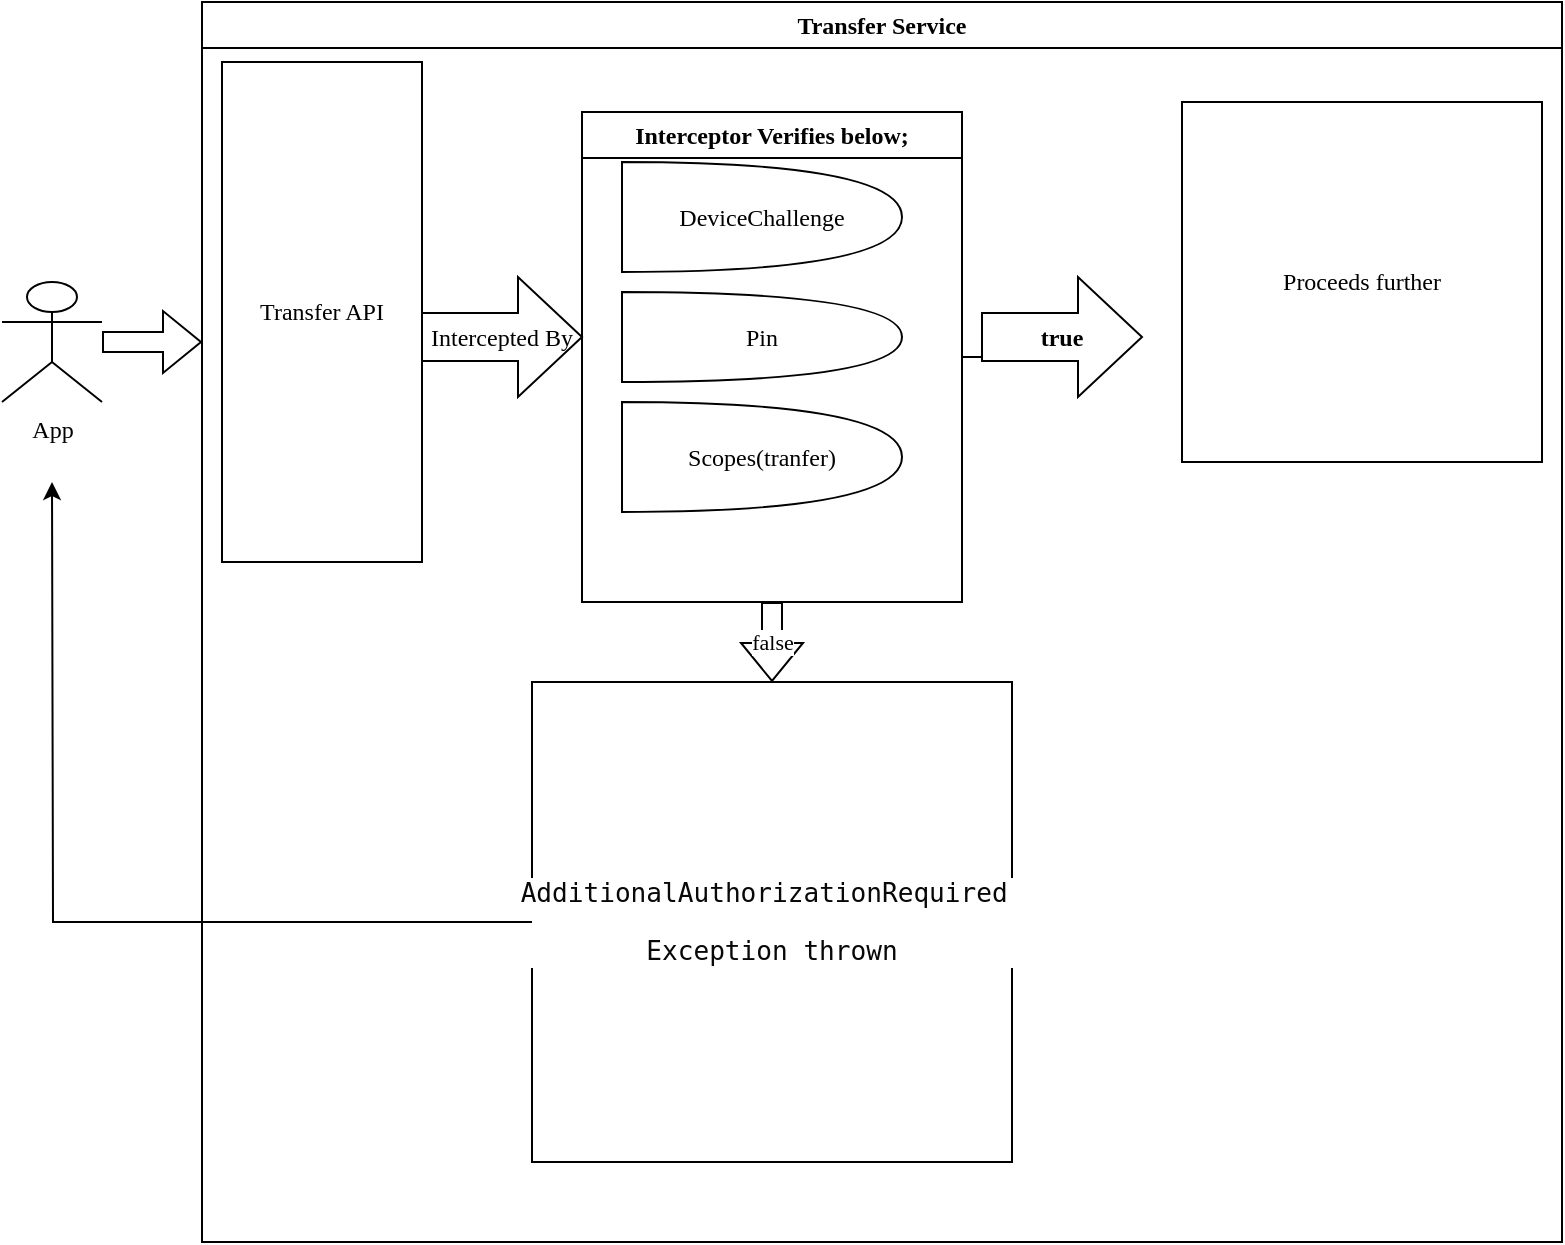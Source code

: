 <mxfile version="20.6.2" type="github">
  <diagram id="7gHb8mNXJh63erLjYRPJ" name="Page-1">
    <mxGraphModel dx="1038" dy="579" grid="1" gridSize="10" guides="1" tooltips="1" connect="1" arrows="1" fold="1" page="1" pageScale="1" pageWidth="850" pageHeight="1400" math="0" shadow="0">
      <root>
        <object label="" id="0">
          <mxCell />
        </object>
        <mxCell id="1" parent="0" />
        <mxCell id="FAEp0ZUPG66e5WmhKOUz-1" value="App" style="shape=umlActor;verticalLabelPosition=bottom;verticalAlign=top;html=1;outlineConnect=0;fontFamily=Comic Sans MS;" vertex="1" parent="1">
          <mxGeometry x="30" y="310" width="50" height="60" as="geometry" />
        </mxCell>
        <mxCell id="FAEp0ZUPG66e5WmhKOUz-7" value="" style="shape=flexArrow;endArrow=classic;html=1;rounded=0;fontFamily=Comic Sans MS;" edge="1" parent="1" source="FAEp0ZUPG66e5WmhKOUz-1">
          <mxGeometry width="50" height="50" relative="1" as="geometry">
            <mxPoint x="400" y="330" as="sourcePoint" />
            <mxPoint x="130" y="340" as="targetPoint" />
          </mxGeometry>
        </mxCell>
        <mxCell id="FAEp0ZUPG66e5WmhKOUz-8" value="Transfer Service" style="swimlane;whiteSpace=wrap;html=1;fontFamily=Comic Sans MS;" vertex="1" parent="1">
          <mxGeometry x="130" y="170" width="680" height="620" as="geometry" />
        </mxCell>
        <mxCell id="FAEp0ZUPG66e5WmhKOUz-10" value="Transfer API" style="rounded=0;whiteSpace=wrap;html=1;fontFamily=Comic Sans MS;" vertex="1" parent="FAEp0ZUPG66e5WmhKOUz-8">
          <mxGeometry x="10" y="30" width="100" height="250" as="geometry" />
        </mxCell>
        <mxCell id="FAEp0ZUPG66e5WmhKOUz-21" value="" style="edgeStyle=orthogonalEdgeStyle;rounded=0;orthogonalLoop=1;jettySize=auto;html=1;fontFamily=Comic Sans MS;" edge="1" parent="FAEp0ZUPG66e5WmhKOUz-8" source="FAEp0ZUPG66e5WmhKOUz-16" target="FAEp0ZUPG66e5WmhKOUz-20">
          <mxGeometry relative="1" as="geometry" />
        </mxCell>
        <mxCell id="FAEp0ZUPG66e5WmhKOUz-16" value="Interceptor Verifies below;" style="swimlane;whiteSpace=wrap;html=1;fontFamily=Comic Sans MS;" vertex="1" parent="FAEp0ZUPG66e5WmhKOUz-8">
          <mxGeometry x="190" y="55" width="190" height="245" as="geometry" />
        </mxCell>
        <mxCell id="FAEp0ZUPG66e5WmhKOUz-17" value="DeviceChallenge" style="shape=or;whiteSpace=wrap;html=1;fontFamily=Comic Sans MS;" vertex="1" parent="FAEp0ZUPG66e5WmhKOUz-16">
          <mxGeometry x="20" y="25" width="140" height="55" as="geometry" />
        </mxCell>
        <mxCell id="FAEp0ZUPG66e5WmhKOUz-18" value="Pin" style="shape=or;whiteSpace=wrap;html=1;fontFamily=Comic Sans MS;" vertex="1" parent="FAEp0ZUPG66e5WmhKOUz-16">
          <mxGeometry x="20" y="90" width="140" height="45" as="geometry" />
        </mxCell>
        <mxCell id="FAEp0ZUPG66e5WmhKOUz-19" value="Scopes(tranfer)" style="shape=or;whiteSpace=wrap;html=1;fontFamily=Comic Sans MS;" vertex="1" parent="FAEp0ZUPG66e5WmhKOUz-16">
          <mxGeometry x="20" y="145" width="140" height="55" as="geometry" />
        </mxCell>
        <mxCell id="FAEp0ZUPG66e5WmhKOUz-20" value="true" style="shape=singleArrow;whiteSpace=wrap;html=1;arrowWidth=0.4;arrowSize=0.4;fontFamily=Comic Sans MS;fontStyle=1;startSize=23;" vertex="1" parent="FAEp0ZUPG66e5WmhKOUz-8">
          <mxGeometry x="390" y="137.5" width="80" height="60" as="geometry" />
        </mxCell>
        <mxCell id="FAEp0ZUPG66e5WmhKOUz-25" value="Proceeds further" style="whiteSpace=wrap;html=1;aspect=fixed;fontFamily=Comic Sans MS;" vertex="1" parent="FAEp0ZUPG66e5WmhKOUz-8">
          <mxGeometry x="490" y="50" width="180" height="180" as="geometry" />
        </mxCell>
        <mxCell id="FAEp0ZUPG66e5WmhKOUz-28" value="false" style="shape=flexArrow;endArrow=classic;html=1;rounded=0;fontFamily=Comic Sans MS;exitX=0.5;exitY=1;exitDx=0;exitDy=0;" edge="1" parent="FAEp0ZUPG66e5WmhKOUz-8" source="FAEp0ZUPG66e5WmhKOUz-16">
          <mxGeometry width="50" height="50" relative="1" as="geometry">
            <mxPoint x="250" y="290" as="sourcePoint" />
            <mxPoint x="285" y="340" as="targetPoint" />
          </mxGeometry>
        </mxCell>
        <mxCell id="FAEp0ZUPG66e5WmhKOUz-30" value="&lt;pre style=&quot;background-color:#ffffff;color:#080808;font-family:&#39;JetBrains Mono&#39;,monospace;font-size:9.8pt;&quot;&gt;&lt;pre style=&quot;font-family: &amp;quot;JetBrains Mono&amp;quot;, monospace; font-size: 9.8pt;&quot;&gt;AdditionalAuthorizationRequired &lt;/pre&gt;&lt;pre style=&quot;font-family: &amp;quot;JetBrains Mono&amp;quot;, monospace; font-size: 9.8pt;&quot;&gt;Exception thrown&lt;/pre&gt;&lt;/pre&gt;" style="whiteSpace=wrap;html=1;aspect=fixed;fontFamily=Comic Sans MS;" vertex="1" parent="FAEp0ZUPG66e5WmhKOUz-8">
          <mxGeometry x="165" y="340" width="240" height="240" as="geometry" />
        </mxCell>
        <mxCell id="FAEp0ZUPG66e5WmhKOUz-33" value="Intercepted By" style="shape=singleArrow;whiteSpace=wrap;html=1;arrowWidth=0.4;arrowSize=0.4;fontFamily=Comic Sans MS;" vertex="1" parent="FAEp0ZUPG66e5WmhKOUz-8">
          <mxGeometry x="110" y="137.5" width="80" height="60" as="geometry" />
        </mxCell>
        <mxCell id="FAEp0ZUPG66e5WmhKOUz-31" style="edgeStyle=orthogonalEdgeStyle;rounded=0;orthogonalLoop=1;jettySize=auto;html=1;fontFamily=Comic Sans MS;" edge="1" parent="1" source="FAEp0ZUPG66e5WmhKOUz-30">
          <mxGeometry relative="1" as="geometry">
            <mxPoint x="55" y="410" as="targetPoint" />
          </mxGeometry>
        </mxCell>
        <mxCell id="FAEp0ZUPG66e5WmhKOUz-32" style="edgeStyle=orthogonalEdgeStyle;rounded=0;orthogonalLoop=1;jettySize=auto;html=1;fontFamily=Comic Sans MS;" edge="1" parent="1">
          <mxGeometry relative="1" as="geometry">
            <mxPoint x="320" y="335" as="targetPoint" />
            <mxPoint x="320" y="335" as="sourcePoint" />
          </mxGeometry>
        </mxCell>
      </root>
    </mxGraphModel>
  </diagram>
</mxfile>
